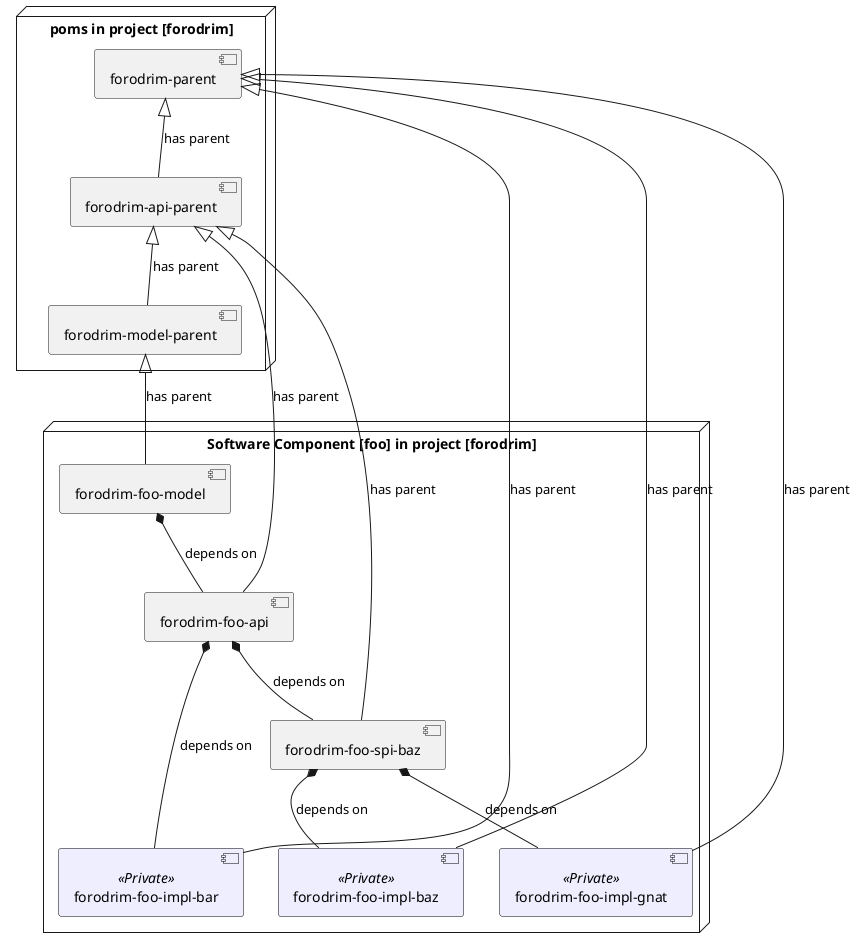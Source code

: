 @startuml

skinparam component {
  BackgroundColor<<Private>> #EEEEFF
  BorderColor<<Private>> black
}

node "poms in project [forodrim]" {
    component "forodrim-parent"
    component "forodrim-api-parent"
    component "forodrim-model-parent"

    [forodrim-api-parent] <|-- [forodrim-model-parent] : has parent
    [forodrim-parent] <|-- [forodrim-api-parent] : has parent
}

node "Software Component [foo] in project [forodrim]" {

    component "forodrim-foo-impl-bar"<<Private>>
    component "forodrim-foo-impl-baz"<<Private>>
    component "forodrim-foo-impl-gnat"<<Private>>

    [forodrim-foo-model] *-- [forodrim-foo-api] : depends on
    [forodrim-foo-api] *--- [forodrim-foo-impl-bar] : depends on
    [forodrim-foo-api] *-- [forodrim-foo-spi-baz] : depends on
    [forodrim-foo-spi-baz] *-- [forodrim-foo-impl-baz] : depends on
    [forodrim-foo-spi-baz] *-- [forodrim-foo-impl-gnat] : depends on

    [forodrim-model-parent] <|-- [forodrim-foo-model] : has parent
    [forodrim-api-parent] <|-- [forodrim-foo-api] : has parent
    [forodrim-api-parent] <|-- [forodrim-foo-spi-baz] : has parent
    [forodrim-parent] <|-- [forodrim-foo-impl-baz] : has parent
    [forodrim-parent] <|-- [forodrim-foo-impl-gnat] : has parent
    [forodrim-parent] <|-- [forodrim-foo-impl-bar] : has parent
}

@enduml